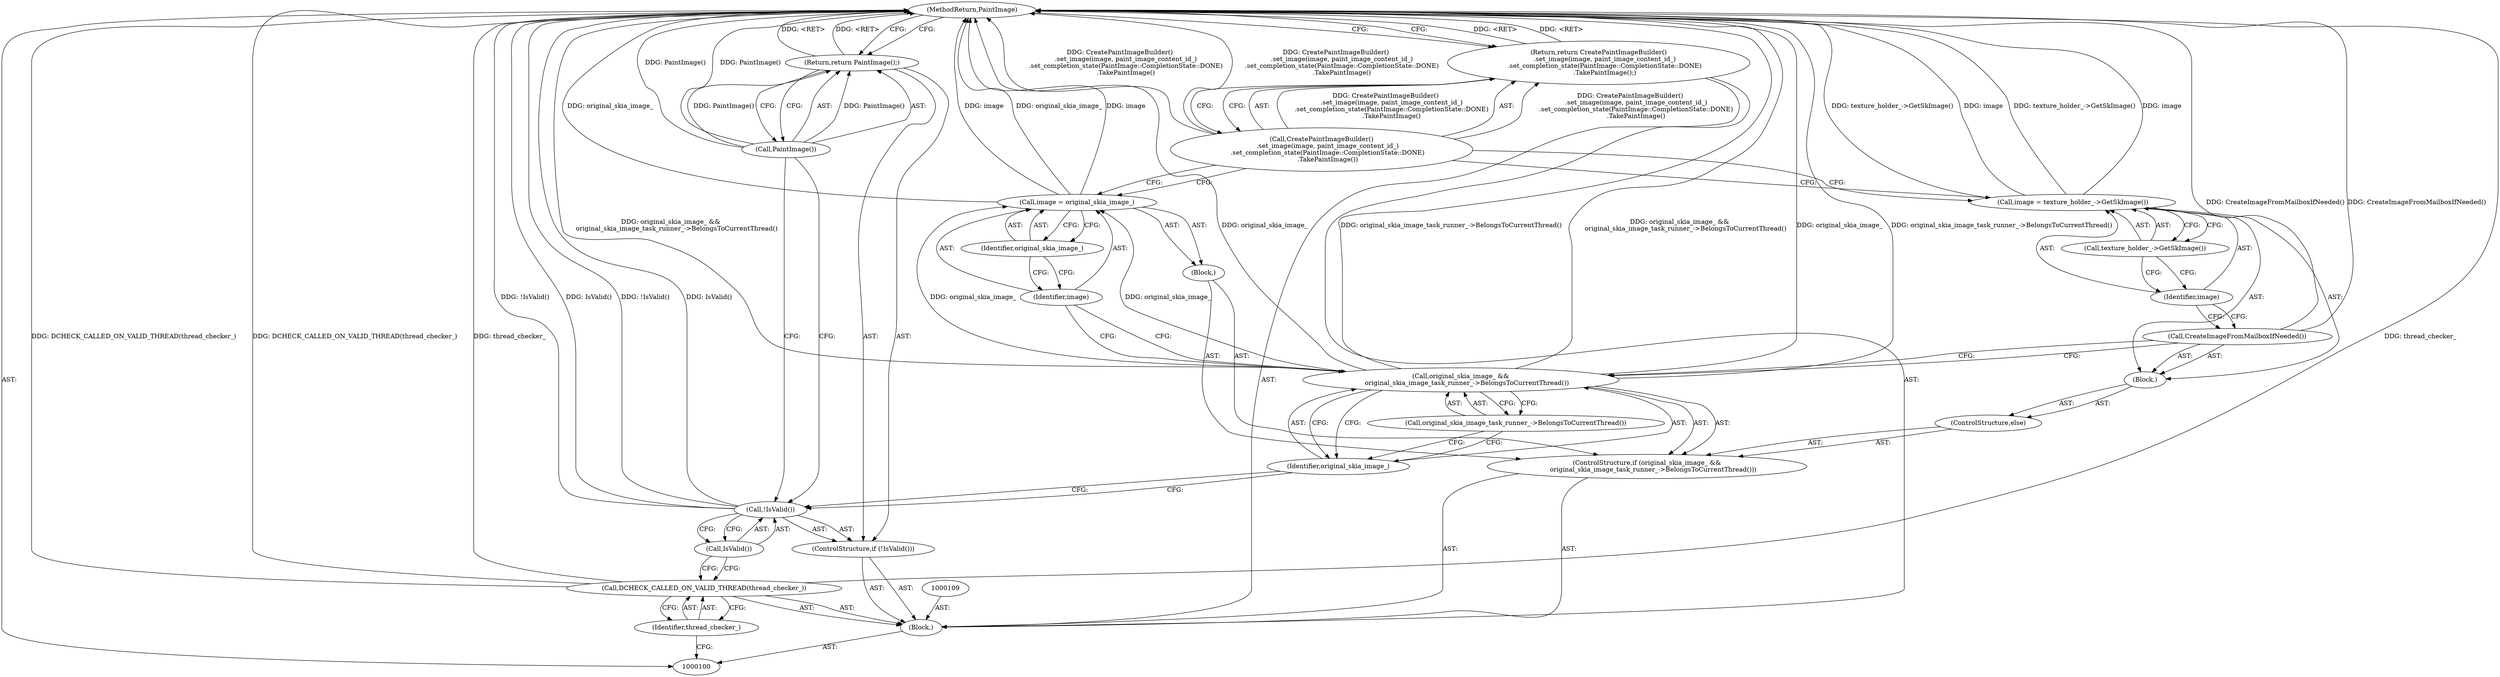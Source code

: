 digraph "0_Chrome_78d89fe556cb5dabbc47b4967cdf55e607e29580_8" {
"1000126" [label="(MethodReturn,PaintImage)"];
"1000101" [label="(Block,)"];
"1000118" [label="(ControlStructure,else)"];
"1000119" [label="(Block,)"];
"1000120" [label="(Call,CreateImageFromMailboxIfNeeded())"];
"1000123" [label="(Call,texture_holder_->GetSkImage())"];
"1000121" [label="(Call,image = texture_holder_->GetSkImage())"];
"1000122" [label="(Identifier,image)"];
"1000124" [label="(Return,return CreatePaintImageBuilder()\n      .set_image(image, paint_image_content_id_)\n      .set_completion_state(PaintImage::CompletionState::DONE)\n      .TakePaintImage();)"];
"1000125" [label="(Call,CreatePaintImageBuilder()\n      .set_image(image, paint_image_content_id_)\n      .set_completion_state(PaintImage::CompletionState::DONE)\n      .TakePaintImage())"];
"1000102" [label="(Call,DCHECK_CALLED_ON_VALID_THREAD(thread_checker_))"];
"1000103" [label="(Identifier,thread_checker_)"];
"1000104" [label="(ControlStructure,if (!IsValid()))"];
"1000105" [label="(Call,!IsValid())"];
"1000106" [label="(Call,IsValid())"];
"1000108" [label="(Call,PaintImage())"];
"1000107" [label="(Return,return PaintImage();)"];
"1000110" [label="(ControlStructure,if (original_skia_image_ &&\n      original_skia_image_task_runner_->BelongsToCurrentThread()))"];
"1000111" [label="(Call,original_skia_image_ &&\n      original_skia_image_task_runner_->BelongsToCurrentThread())"];
"1000112" [label="(Identifier,original_skia_image_)"];
"1000113" [label="(Call,original_skia_image_task_runner_->BelongsToCurrentThread())"];
"1000114" [label="(Block,)"];
"1000117" [label="(Identifier,original_skia_image_)"];
"1000115" [label="(Call,image = original_skia_image_)"];
"1000116" [label="(Identifier,image)"];
"1000126" -> "1000100"  [label="AST: "];
"1000126" -> "1000107"  [label="CFG: "];
"1000126" -> "1000124"  [label="CFG: "];
"1000115" -> "1000126"  [label="DDG: original_skia_image_"];
"1000115" -> "1000126"  [label="DDG: image"];
"1000125" -> "1000126"  [label="DDG: CreatePaintImageBuilder()\n      .set_image(image, paint_image_content_id_)\n      .set_completion_state(PaintImage::CompletionState::DONE)\n      .TakePaintImage()"];
"1000108" -> "1000126"  [label="DDG: PaintImage()"];
"1000105" -> "1000126"  [label="DDG: !IsValid()"];
"1000105" -> "1000126"  [label="DDG: IsValid()"];
"1000121" -> "1000126"  [label="DDG: texture_holder_->GetSkImage()"];
"1000121" -> "1000126"  [label="DDG: image"];
"1000102" -> "1000126"  [label="DDG: thread_checker_"];
"1000102" -> "1000126"  [label="DDG: DCHECK_CALLED_ON_VALID_THREAD(thread_checker_)"];
"1000111" -> "1000126"  [label="DDG: original_skia_image_"];
"1000111" -> "1000126"  [label="DDG: original_skia_image_task_runner_->BelongsToCurrentThread()"];
"1000111" -> "1000126"  [label="DDG: original_skia_image_ &&\n      original_skia_image_task_runner_->BelongsToCurrentThread()"];
"1000120" -> "1000126"  [label="DDG: CreateImageFromMailboxIfNeeded()"];
"1000124" -> "1000126"  [label="DDG: <RET>"];
"1000107" -> "1000126"  [label="DDG: <RET>"];
"1000101" -> "1000100"  [label="AST: "];
"1000102" -> "1000101"  [label="AST: "];
"1000104" -> "1000101"  [label="AST: "];
"1000109" -> "1000101"  [label="AST: "];
"1000110" -> "1000101"  [label="AST: "];
"1000124" -> "1000101"  [label="AST: "];
"1000118" -> "1000110"  [label="AST: "];
"1000119" -> "1000118"  [label="AST: "];
"1000119" -> "1000118"  [label="AST: "];
"1000120" -> "1000119"  [label="AST: "];
"1000121" -> "1000119"  [label="AST: "];
"1000120" -> "1000119"  [label="AST: "];
"1000120" -> "1000111"  [label="CFG: "];
"1000122" -> "1000120"  [label="CFG: "];
"1000120" -> "1000126"  [label="DDG: CreateImageFromMailboxIfNeeded()"];
"1000123" -> "1000121"  [label="AST: "];
"1000123" -> "1000122"  [label="CFG: "];
"1000121" -> "1000123"  [label="CFG: "];
"1000121" -> "1000119"  [label="AST: "];
"1000121" -> "1000123"  [label="CFG: "];
"1000122" -> "1000121"  [label="AST: "];
"1000123" -> "1000121"  [label="AST: "];
"1000125" -> "1000121"  [label="CFG: "];
"1000121" -> "1000126"  [label="DDG: texture_holder_->GetSkImage()"];
"1000121" -> "1000126"  [label="DDG: image"];
"1000122" -> "1000121"  [label="AST: "];
"1000122" -> "1000120"  [label="CFG: "];
"1000123" -> "1000122"  [label="CFG: "];
"1000124" -> "1000101"  [label="AST: "];
"1000124" -> "1000125"  [label="CFG: "];
"1000125" -> "1000124"  [label="AST: "];
"1000126" -> "1000124"  [label="CFG: "];
"1000124" -> "1000126"  [label="DDG: <RET>"];
"1000125" -> "1000124"  [label="DDG: CreatePaintImageBuilder()\n      .set_image(image, paint_image_content_id_)\n      .set_completion_state(PaintImage::CompletionState::DONE)\n      .TakePaintImage()"];
"1000125" -> "1000124"  [label="AST: "];
"1000125" -> "1000115"  [label="CFG: "];
"1000125" -> "1000121"  [label="CFG: "];
"1000124" -> "1000125"  [label="CFG: "];
"1000125" -> "1000126"  [label="DDG: CreatePaintImageBuilder()\n      .set_image(image, paint_image_content_id_)\n      .set_completion_state(PaintImage::CompletionState::DONE)\n      .TakePaintImage()"];
"1000125" -> "1000124"  [label="DDG: CreatePaintImageBuilder()\n      .set_image(image, paint_image_content_id_)\n      .set_completion_state(PaintImage::CompletionState::DONE)\n      .TakePaintImage()"];
"1000102" -> "1000101"  [label="AST: "];
"1000102" -> "1000103"  [label="CFG: "];
"1000103" -> "1000102"  [label="AST: "];
"1000106" -> "1000102"  [label="CFG: "];
"1000102" -> "1000126"  [label="DDG: thread_checker_"];
"1000102" -> "1000126"  [label="DDG: DCHECK_CALLED_ON_VALID_THREAD(thread_checker_)"];
"1000103" -> "1000102"  [label="AST: "];
"1000103" -> "1000100"  [label="CFG: "];
"1000102" -> "1000103"  [label="CFG: "];
"1000104" -> "1000101"  [label="AST: "];
"1000105" -> "1000104"  [label="AST: "];
"1000107" -> "1000104"  [label="AST: "];
"1000105" -> "1000104"  [label="AST: "];
"1000105" -> "1000106"  [label="CFG: "];
"1000106" -> "1000105"  [label="AST: "];
"1000108" -> "1000105"  [label="CFG: "];
"1000112" -> "1000105"  [label="CFG: "];
"1000105" -> "1000126"  [label="DDG: !IsValid()"];
"1000105" -> "1000126"  [label="DDG: IsValid()"];
"1000106" -> "1000105"  [label="AST: "];
"1000106" -> "1000102"  [label="CFG: "];
"1000105" -> "1000106"  [label="CFG: "];
"1000108" -> "1000107"  [label="AST: "];
"1000108" -> "1000105"  [label="CFG: "];
"1000107" -> "1000108"  [label="CFG: "];
"1000108" -> "1000126"  [label="DDG: PaintImage()"];
"1000108" -> "1000107"  [label="DDG: PaintImage()"];
"1000107" -> "1000104"  [label="AST: "];
"1000107" -> "1000108"  [label="CFG: "];
"1000108" -> "1000107"  [label="AST: "];
"1000126" -> "1000107"  [label="CFG: "];
"1000107" -> "1000126"  [label="DDG: <RET>"];
"1000108" -> "1000107"  [label="DDG: PaintImage()"];
"1000110" -> "1000101"  [label="AST: "];
"1000111" -> "1000110"  [label="AST: "];
"1000114" -> "1000110"  [label="AST: "];
"1000118" -> "1000110"  [label="AST: "];
"1000111" -> "1000110"  [label="AST: "];
"1000111" -> "1000112"  [label="CFG: "];
"1000111" -> "1000113"  [label="CFG: "];
"1000112" -> "1000111"  [label="AST: "];
"1000113" -> "1000111"  [label="AST: "];
"1000116" -> "1000111"  [label="CFG: "];
"1000120" -> "1000111"  [label="CFG: "];
"1000111" -> "1000126"  [label="DDG: original_skia_image_"];
"1000111" -> "1000126"  [label="DDG: original_skia_image_task_runner_->BelongsToCurrentThread()"];
"1000111" -> "1000126"  [label="DDG: original_skia_image_ &&\n      original_skia_image_task_runner_->BelongsToCurrentThread()"];
"1000111" -> "1000115"  [label="DDG: original_skia_image_"];
"1000112" -> "1000111"  [label="AST: "];
"1000112" -> "1000105"  [label="CFG: "];
"1000113" -> "1000112"  [label="CFG: "];
"1000111" -> "1000112"  [label="CFG: "];
"1000113" -> "1000111"  [label="AST: "];
"1000113" -> "1000112"  [label="CFG: "];
"1000111" -> "1000113"  [label="CFG: "];
"1000114" -> "1000110"  [label="AST: "];
"1000115" -> "1000114"  [label="AST: "];
"1000117" -> "1000115"  [label="AST: "];
"1000117" -> "1000116"  [label="CFG: "];
"1000115" -> "1000117"  [label="CFG: "];
"1000115" -> "1000114"  [label="AST: "];
"1000115" -> "1000117"  [label="CFG: "];
"1000116" -> "1000115"  [label="AST: "];
"1000117" -> "1000115"  [label="AST: "];
"1000125" -> "1000115"  [label="CFG: "];
"1000115" -> "1000126"  [label="DDG: original_skia_image_"];
"1000115" -> "1000126"  [label="DDG: image"];
"1000111" -> "1000115"  [label="DDG: original_skia_image_"];
"1000116" -> "1000115"  [label="AST: "];
"1000116" -> "1000111"  [label="CFG: "];
"1000117" -> "1000116"  [label="CFG: "];
}
